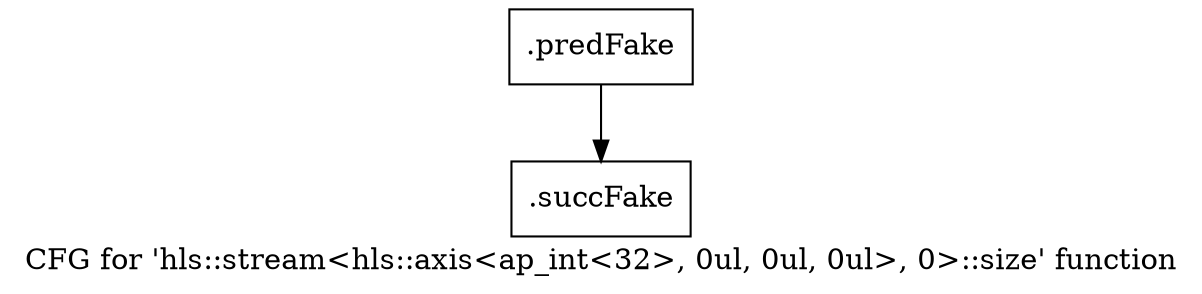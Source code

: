 digraph "CFG for 'hls::stream\<hls::axis\<ap_int\<32\>, 0ul, 0ul, 0ul\>, 0\>::size' function" {
	label="CFG for 'hls::stream\<hls::axis\<ap_int\<32\>, 0ul, 0ul, 0ul\>, 0\>::size' function";

	Node0x46f8ce0 [shape=record,filename="",linenumber="",label="{.predFake}"];
	Node0x46f8ce0 -> Node0x47f0310[ callList="" memoryops="" filename="/media/miguel/NewVolume/Linux/Xilinx/Vitis_HLS/2020.2/include/hls_stream_thread_unsafe.h" execusionnum="278"];
	Node0x47f0310 [shape=record,filename="/media/miguel/NewVolume/Linux/Xilinx/Vitis_HLS/2020.2/include/hls_stream_thread_unsafe.h",linenumber="300",label="{.succFake}"];
}
